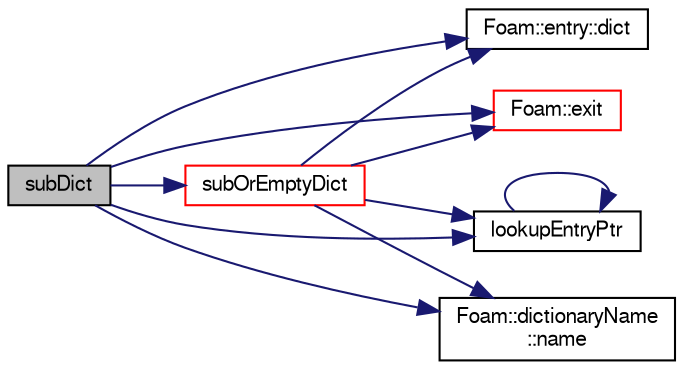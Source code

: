 digraph "subDict"
{
  bgcolor="transparent";
  edge [fontname="FreeSans",fontsize="10",labelfontname="FreeSans",labelfontsize="10"];
  node [fontname="FreeSans",fontsize="10",shape=record];
  rankdir="LR";
  Node23497 [label="subDict",height=0.2,width=0.4,color="black", fillcolor="grey75", style="filled", fontcolor="black"];
  Node23497 -> Node23498 [color="midnightblue",fontsize="10",style="solid",fontname="FreeSans"];
  Node23498 [label="Foam::entry::dict",height=0.2,width=0.4,color="black",URL="$a26022.html#abd246c36ef3a3776f7d6e517dc9621af",tooltip="Return dictionary if this entry is a dictionary. "];
  Node23497 -> Node23499 [color="midnightblue",fontsize="10",style="solid",fontname="FreeSans"];
  Node23499 [label="Foam::exit",height=0.2,width=0.4,color="red",URL="$a21124.html#a06ca7250d8e89caf05243ec094843642"];
  Node23497 -> Node23545 [color="midnightblue",fontsize="10",style="solid",fontname="FreeSans"];
  Node23545 [label="lookupEntryPtr",height=0.2,width=0.4,color="black",URL="$a26014.html#a63ca8c5575e79a6e04b8a1e1c4c1d958",tooltip="Find and return an entry data stream pointer if present. "];
  Node23545 -> Node23545 [color="midnightblue",fontsize="10",style="solid",fontname="FreeSans"];
  Node23497 -> Node23539 [color="midnightblue",fontsize="10",style="solid",fontname="FreeSans"];
  Node23539 [label="Foam::dictionaryName\l::name",height=0.2,width=0.4,color="black",URL="$a26010.html#aba53f1f9c8fadfa65f4099af10df348c",tooltip="Return the dictionary name. "];
  Node23497 -> Node23546 [color="midnightblue",fontsize="10",style="solid",fontname="FreeSans"];
  Node23546 [label="subOrEmptyDict",height=0.2,width=0.4,color="red",URL="$a26014.html#a48adbbf7920cd4c2687f3f325cb43d33",tooltip="Find and return a sub-dictionary as a copy, or. "];
  Node23546 -> Node23545 [color="midnightblue",fontsize="10",style="solid",fontname="FreeSans"];
  Node23546 -> Node23539 [color="midnightblue",fontsize="10",style="solid",fontname="FreeSans"];
  Node23546 -> Node23499 [color="midnightblue",fontsize="10",style="solid",fontname="FreeSans"];
  Node23546 -> Node23498 [color="midnightblue",fontsize="10",style="solid",fontname="FreeSans"];
}
